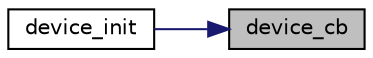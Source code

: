 digraph "device_cb"
{
 // LATEX_PDF_SIZE
  edge [fontname="Helvetica",fontsize="10",labelfontname="Helvetica",labelfontsize="10"];
  node [fontname="Helvetica",fontsize="10",shape=record];
  rankdir="RL";
  Node1 [label="device_cb",height=0.2,width=0.4,color="black", fillcolor="grey75", style="filled", fontcolor="black",tooltip=" "];
  Node1 -> Node2 [dir="back",color="midnightblue",fontsize="10",style="solid"];
  Node2 [label="device_init",height=0.2,width=0.4,color="black", fillcolor="white", style="filled",URL="$device_8h.html#a94aed4ea5ddbc93af18fff358e42f57f",tooltip=" "];
}
